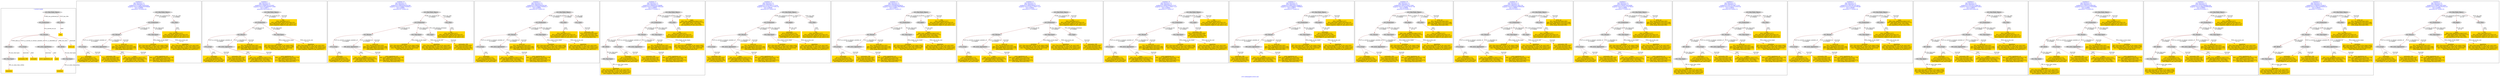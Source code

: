 digraph n0 {
fontcolor="blue"
remincross="true"
label="s18-s-indianapolis-artists.xml"
subgraph cluster_0 {
label="1-correct model"
n2[style="filled",color="white",fillcolor="lightgray",label="E12_Production1"];
n3[style="filled",color="white",fillcolor="lightgray",label="E21_Person1"];
n4[style="filled",color="white",fillcolor="lightgray",label="E69_Death1"];
n5[style="filled",color="white",fillcolor="lightgray",label="E74_Group1"];
n6[style="filled",color="white",fillcolor="lightgray",label="E82_Actor_Appellation1"];
n7[style="filled",color="white",fillcolor="lightgray",label="E67_Birth1"];
n8[shape="plaintext",style="filled",fillcolor="gold",label="artist_uri"];
n9[style="filled",color="white",fillcolor="lightgray",label="E22_Man-Made_Object1"];
n10[style="filled",color="white",fillcolor="lightgray",label="E35_Title1"];
n11[shape="plaintext",style="filled",fillcolor="gold",label="title"];
n12[style="filled",color="white",fillcolor="lightgray",label="E52_Time-Span1"];
n13[shape="plaintext",style="filled",fillcolor="gold",label="birthDate"];
n14[style="filled",color="white",fillcolor="lightgray",label="E52_Time-Span2"];
n15[shape="plaintext",style="filled",fillcolor="gold",label="deathDate"];
n16[shape="plaintext",style="filled",fillcolor="gold",label="nationality_URI"];
n17[shape="plaintext",style="filled",fillcolor="gold",label="nationality"];
n18[shape="plaintext",style="filled",fillcolor="gold",label="artist_appellation_uri"];
n19[shape="plaintext",style="filled",fillcolor="gold",label="name"];
}
subgraph cluster_1 {
label="candidate 0\nlink coherence:1.0\nnode coherence:1.0\nconfidence:0.5733987326020544\nmapping score:0.5869662442006848\ncost:13.99966\n-precision:0.79-recall:0.65"
n21[style="filled",color="white",fillcolor="lightgray",label="E12_Production1"];
n22[style="filled",color="white",fillcolor="lightgray",label="E21_Person1"];
n23[style="filled",color="white",fillcolor="lightgray",label="E52_Time-Span2"];
n24[style="filled",color="white",fillcolor="lightgray",label="E74_Group1"];
n25[style="filled",color="white",fillcolor="lightgray",label="E82_Actor_Appellation1"];
n26[style="filled",color="white",fillcolor="lightgray",label="E22_Man-Made_Object1"];
n27[style="filled",color="white",fillcolor="lightgray",label="E35_Title1"];
n28[shape="plaintext",style="filled",fillcolor="gold",label="nationality\n[E74_Group,label,0.572]\n[E74_Group,classLink,0.326]\n[E8_Acquisition,P3_has_note,0.054]\n[E30_Right,P3_has_note,0.048]"];
n29[shape="plaintext",style="filled",fillcolor="gold",label="name\n[E82_Actor_Appellation,label,0.547]\n[E22_Man-Made_Object,classLink,0.272]\n[E30_Right,P3_has_note,0.094]\n[E8_Acquisition,P3_has_note,0.087]"];
n30[shape="plaintext",style="filled",fillcolor="gold",label="title\n[E35_Title,label,0.427]\n[E22_Man-Made_Object,classLink,0.32]\n[E73_Information_Object,P3_has_note,0.127]\n[E33_Linguistic_Object,P3_has_note,0.125]"];
n31[shape="plaintext",style="filled",fillcolor="gold",label="birthDate\n[E52_Time-Span,P82a_begin_of_the_begin,0.603]\n[E52_Time-Span,P82_at_some_time_within,0.298]\n[E52_Time-Span,P82b_end_of_the_end,0.059]\n[E52_Time-Span,label,0.04]"];
n32[shape="plaintext",style="filled",fillcolor="gold",label="artist_appellation_uri\n[E82_Actor_Appellation,classLink,0.778]\n[E21_Person,classLink,0.116]\n[E22_Man-Made_Object,classLink,0.074]\n[E38_Image,classLink,0.032]"];
n33[shape="plaintext",style="filled",fillcolor="gold",label="nationality_URI\n[E74_Group,classLink,0.695]\n[E55_Type,classLink,0.18]\n[E57_Material,classLink,0.084]\n[E74_Group,label,0.04]"];
n34[shape="plaintext",style="filled",fillcolor="gold",label="deathDate\n[E52_Time-Span,P82b_end_of_the_end,0.562]\n[E52_Time-Span,P82_at_some_time_within,0.317]\n[E52_Time-Span,P82a_begin_of_the_begin,0.084]\n[E33_Linguistic_Object,P3_has_note,0.037]"];
n35[shape="plaintext",style="filled",fillcolor="gold",label="artist_uri\n[E21_Person,classLink,0.402]\n[E82_Actor_Appellation,classLink,0.289]\n[E22_Man-Made_Object,classLink,0.218]\n[E38_Image,classLink,0.092]"];
}
subgraph cluster_2 {
label="candidate 1\nlink coherence:1.0\nnode coherence:1.0\nconfidence:0.5599979152141907\nmapping score:0.5824993050713969\ncost:12.99971\n-precision:0.69-recall:0.53"
n37[style="filled",color="white",fillcolor="lightgray",label="E12_Production1"];
n38[style="filled",color="white",fillcolor="lightgray",label="E21_Person1"];
n39[style="filled",color="white",fillcolor="lightgray",label="E52_Time-Span2"];
n40[style="filled",color="white",fillcolor="lightgray",label="E74_Group1"];
n41[style="filled",color="white",fillcolor="lightgray",label="E82_Actor_Appellation1"];
n42[style="filled",color="white",fillcolor="lightgray",label="E22_Man-Made_Object1"];
n43[shape="plaintext",style="filled",fillcolor="gold",label="nationality\n[E74_Group,label,0.572]\n[E74_Group,classLink,0.326]\n[E8_Acquisition,P3_has_note,0.054]\n[E30_Right,P3_has_note,0.048]"];
n44[shape="plaintext",style="filled",fillcolor="gold",label="title\n[E35_Title,label,0.427]\n[E22_Man-Made_Object,classLink,0.32]\n[E73_Information_Object,P3_has_note,0.127]\n[E33_Linguistic_Object,P3_has_note,0.125]"];
n45[shape="plaintext",style="filled",fillcolor="gold",label="name\n[E82_Actor_Appellation,label,0.547]\n[E22_Man-Made_Object,classLink,0.272]\n[E30_Right,P3_has_note,0.094]\n[E8_Acquisition,P3_has_note,0.087]"];
n46[shape="plaintext",style="filled",fillcolor="gold",label="birthDate\n[E52_Time-Span,P82a_begin_of_the_begin,0.603]\n[E52_Time-Span,P82_at_some_time_within,0.298]\n[E52_Time-Span,P82b_end_of_the_end,0.059]\n[E52_Time-Span,label,0.04]"];
n47[shape="plaintext",style="filled",fillcolor="gold",label="artist_appellation_uri\n[E82_Actor_Appellation,classLink,0.778]\n[E21_Person,classLink,0.116]\n[E22_Man-Made_Object,classLink,0.074]\n[E38_Image,classLink,0.032]"];
n48[shape="plaintext",style="filled",fillcolor="gold",label="nationality_URI\n[E74_Group,classLink,0.695]\n[E55_Type,classLink,0.18]\n[E57_Material,classLink,0.084]\n[E74_Group,label,0.04]"];
n49[shape="plaintext",style="filled",fillcolor="gold",label="deathDate\n[E52_Time-Span,P82b_end_of_the_end,0.562]\n[E52_Time-Span,P82_at_some_time_within,0.317]\n[E52_Time-Span,P82a_begin_of_the_begin,0.084]\n[E33_Linguistic_Object,P3_has_note,0.037]"];
n50[shape="plaintext",style="filled",fillcolor="gold",label="artist_uri\n[E21_Person,classLink,0.402]\n[E82_Actor_Appellation,classLink,0.289]\n[E22_Man-Made_Object,classLink,0.218]\n[E38_Image,classLink,0.092]"];
}
subgraph cluster_3 {
label="candidate 10\nlink coherence:1.0\nnode coherence:1.0\nconfidence:0.5090542003392348\nmapping score:0.5446847334464117\ncost:14.99961\n-precision:0.67-recall:0.59"
n52[style="filled",color="white",fillcolor="lightgray",label="E12_Production1"];
n53[style="filled",color="white",fillcolor="lightgray",label="E21_Person1"];
n54[style="filled",color="white",fillcolor="lightgray",label="E52_Time-Span2"];
n55[style="filled",color="white",fillcolor="lightgray",label="E55_Type1"];
n56[style="filled",color="white",fillcolor="lightgray",label="E74_Group1"];
n57[style="filled",color="white",fillcolor="lightgray",label="E82_Actor_Appellation1"];
n58[style="filled",color="white",fillcolor="lightgray",label="E22_Man-Made_Object1"];
n59[style="filled",color="white",fillcolor="lightgray",label="E35_Title1"];
n60[shape="plaintext",style="filled",fillcolor="gold",label="nationality\n[E74_Group,label,0.572]\n[E74_Group,classLink,0.326]\n[E8_Acquisition,P3_has_note,0.054]\n[E30_Right,P3_has_note,0.048]"];
n61[shape="plaintext",style="filled",fillcolor="gold",label="name\n[E82_Actor_Appellation,label,0.547]\n[E22_Man-Made_Object,classLink,0.272]\n[E30_Right,P3_has_note,0.094]\n[E8_Acquisition,P3_has_note,0.087]"];
n62[shape="plaintext",style="filled",fillcolor="gold",label="title\n[E35_Title,label,0.427]\n[E22_Man-Made_Object,classLink,0.32]\n[E73_Information_Object,P3_has_note,0.127]\n[E33_Linguistic_Object,P3_has_note,0.125]"];
n63[shape="plaintext",style="filled",fillcolor="gold",label="birthDate\n[E52_Time-Span,P82a_begin_of_the_begin,0.603]\n[E52_Time-Span,P82_at_some_time_within,0.298]\n[E52_Time-Span,P82b_end_of_the_end,0.059]\n[E52_Time-Span,label,0.04]"];
n64[shape="plaintext",style="filled",fillcolor="gold",label="nationality_URI\n[E74_Group,classLink,0.695]\n[E55_Type,classLink,0.18]\n[E57_Material,classLink,0.084]\n[E74_Group,label,0.04]"];
n65[shape="plaintext",style="filled",fillcolor="gold",label="artist_appellation_uri\n[E82_Actor_Appellation,classLink,0.778]\n[E21_Person,classLink,0.116]\n[E22_Man-Made_Object,classLink,0.074]\n[E38_Image,classLink,0.032]"];
n66[shape="plaintext",style="filled",fillcolor="gold",label="deathDate\n[E52_Time-Span,P82b_end_of_the_end,0.562]\n[E52_Time-Span,P82_at_some_time_within,0.317]\n[E52_Time-Span,P82a_begin_of_the_begin,0.084]\n[E33_Linguistic_Object,P3_has_note,0.037]"];
n67[shape="plaintext",style="filled",fillcolor="gold",label="artist_uri\n[E21_Person,classLink,0.402]\n[E82_Actor_Appellation,classLink,0.289]\n[E22_Man-Made_Object,classLink,0.218]\n[E38_Image,classLink,0.092]"];
}
subgraph cluster_4 {
label="candidate 11\nlink coherence:1.0\nnode coherence:1.0\nconfidence:0.5090542003392348\nmapping score:0.5446847334464117\ncost:14.99964\n-precision:0.67-recall:0.59"
n69[style="filled",color="white",fillcolor="lightgray",label="E12_Production1"];
n70[style="filled",color="white",fillcolor="lightgray",label="E21_Person1"];
n71[style="filled",color="white",fillcolor="lightgray",label="E52_Time-Span2"];
n72[style="filled",color="white",fillcolor="lightgray",label="E74_Group1"];
n73[style="filled",color="white",fillcolor="lightgray",label="E82_Actor_Appellation1"];
n74[style="filled",color="white",fillcolor="lightgray",label="E22_Man-Made_Object1"];
n75[style="filled",color="white",fillcolor="lightgray",label="E35_Title1"];
n76[style="filled",color="white",fillcolor="lightgray",label="E55_Type2"];
n77[shape="plaintext",style="filled",fillcolor="gold",label="nationality\n[E74_Group,label,0.572]\n[E74_Group,classLink,0.326]\n[E8_Acquisition,P3_has_note,0.054]\n[E30_Right,P3_has_note,0.048]"];
n78[shape="plaintext",style="filled",fillcolor="gold",label="name\n[E82_Actor_Appellation,label,0.547]\n[E22_Man-Made_Object,classLink,0.272]\n[E30_Right,P3_has_note,0.094]\n[E8_Acquisition,P3_has_note,0.087]"];
n79[shape="plaintext",style="filled",fillcolor="gold",label="title\n[E35_Title,label,0.427]\n[E22_Man-Made_Object,classLink,0.32]\n[E73_Information_Object,P3_has_note,0.127]\n[E33_Linguistic_Object,P3_has_note,0.125]"];
n80[shape="plaintext",style="filled",fillcolor="gold",label="birthDate\n[E52_Time-Span,P82a_begin_of_the_begin,0.603]\n[E52_Time-Span,P82_at_some_time_within,0.298]\n[E52_Time-Span,P82b_end_of_the_end,0.059]\n[E52_Time-Span,label,0.04]"];
n81[shape="plaintext",style="filled",fillcolor="gold",label="artist_appellation_uri\n[E82_Actor_Appellation,classLink,0.778]\n[E21_Person,classLink,0.116]\n[E22_Man-Made_Object,classLink,0.074]\n[E38_Image,classLink,0.032]"];
n82[shape="plaintext",style="filled",fillcolor="gold",label="deathDate\n[E52_Time-Span,P82b_end_of_the_end,0.562]\n[E52_Time-Span,P82_at_some_time_within,0.317]\n[E52_Time-Span,P82a_begin_of_the_begin,0.084]\n[E33_Linguistic_Object,P3_has_note,0.037]"];
n83[shape="plaintext",style="filled",fillcolor="gold",label="nationality_URI\n[E74_Group,classLink,0.695]\n[E55_Type,classLink,0.18]\n[E57_Material,classLink,0.084]\n[E74_Group,label,0.04]"];
n84[shape="plaintext",style="filled",fillcolor="gold",label="artist_uri\n[E21_Person,classLink,0.402]\n[E82_Actor_Appellation,classLink,0.289]\n[E22_Man-Made_Object,classLink,0.218]\n[E38_Image,classLink,0.092]"];
}
subgraph cluster_5 {
label="candidate 12\nlink coherence:1.0\nnode coherence:1.0\nconfidence:0.5084497812506696\nmapping score:0.5236499270835565\ncost:15.99958\n-precision:0.75-recall:0.71"
n86[style="filled",color="white",fillcolor="lightgray",label="E12_Production1"];
n87[style="filled",color="white",fillcolor="lightgray",label="E21_Person1"];
n88[style="filled",color="white",fillcolor="lightgray",label="E52_Time-Span2"];
n89[style="filled",color="white",fillcolor="lightgray",label="E67_Birth1"];
n90[style="filled",color="white",fillcolor="lightgray",label="E74_Group1"];
n91[style="filled",color="white",fillcolor="lightgray",label="E82_Actor_Appellation1"];
n92[style="filled",color="white",fillcolor="lightgray",label="E22_Man-Made_Object1"];
n93[style="filled",color="white",fillcolor="lightgray",label="E35_Title1"];
n94[style="filled",color="white",fillcolor="lightgray",label="E52_Time-Span1"];
n95[shape="plaintext",style="filled",fillcolor="gold",label="name\n[E82_Actor_Appellation,label,0.547]\n[E22_Man-Made_Object,classLink,0.272]\n[E30_Right,P3_has_note,0.094]\n[E8_Acquisition,P3_has_note,0.087]"];
n96[shape="plaintext",style="filled",fillcolor="gold",label="nationality\n[E74_Group,label,0.572]\n[E74_Group,classLink,0.326]\n[E8_Acquisition,P3_has_note,0.054]\n[E30_Right,P3_has_note,0.048]"];
n97[shape="plaintext",style="filled",fillcolor="gold",label="title\n[E35_Title,label,0.427]\n[E22_Man-Made_Object,classLink,0.32]\n[E73_Information_Object,P3_has_note,0.127]\n[E33_Linguistic_Object,P3_has_note,0.125]"];
n98[shape="plaintext",style="filled",fillcolor="gold",label="birthDate\n[E52_Time-Span,P82a_begin_of_the_begin,0.603]\n[E52_Time-Span,P82_at_some_time_within,0.298]\n[E52_Time-Span,P82b_end_of_the_end,0.059]\n[E52_Time-Span,label,0.04]"];
n99[shape="plaintext",style="filled",fillcolor="gold",label="artist_appellation_uri\n[E82_Actor_Appellation,classLink,0.778]\n[E21_Person,classLink,0.116]\n[E22_Man-Made_Object,classLink,0.074]\n[E38_Image,classLink,0.032]"];
n100[shape="plaintext",style="filled",fillcolor="gold",label="deathDate\n[E52_Time-Span,P82b_end_of_the_end,0.562]\n[E52_Time-Span,P82_at_some_time_within,0.317]\n[E52_Time-Span,P82a_begin_of_the_begin,0.084]\n[E33_Linguistic_Object,P3_has_note,0.037]"];
n101[shape="plaintext",style="filled",fillcolor="gold",label="nationality_URI\n[E74_Group,classLink,0.695]\n[E55_Type,classLink,0.18]\n[E57_Material,classLink,0.084]\n[E74_Group,label,0.04]"];
n102[shape="plaintext",style="filled",fillcolor="gold",label="artist_uri\n[E21_Person,classLink,0.402]\n[E82_Actor_Appellation,classLink,0.289]\n[E22_Man-Made_Object,classLink,0.218]\n[E38_Image,classLink,0.092]"];
}
subgraph cluster_6 {
label="candidate 13\nlink coherence:1.0\nnode coherence:1.0\nconfidence:0.5078136511175104\nmapping score:0.5442712170391701\ncost:14.99966\n-precision:0.67-recall:0.59"
n104[style="filled",color="white",fillcolor="lightgray",label="E12_Production1"];
n105[style="filled",color="white",fillcolor="lightgray",label="E21_Person1"];
n106[style="filled",color="white",fillcolor="lightgray",label="E52_Time-Span2"];
n107[style="filled",color="white",fillcolor="lightgray",label="E74_Group1"];
n108[style="filled",color="white",fillcolor="lightgray",label="E82_Actor_Appellation1"];
n109[style="filled",color="white",fillcolor="lightgray",label="E22_Man-Made_Object1"];
n110[style="filled",color="white",fillcolor="lightgray",label="E30_Right1"];
n111[style="filled",color="white",fillcolor="lightgray",label="E35_Title1"];
n112[shape="plaintext",style="filled",fillcolor="gold",label="name\n[E82_Actor_Appellation,label,0.547]\n[E22_Man-Made_Object,classLink,0.272]\n[E30_Right,P3_has_note,0.094]\n[E8_Acquisition,P3_has_note,0.087]"];
n113[shape="plaintext",style="filled",fillcolor="gold",label="title\n[E35_Title,label,0.427]\n[E22_Man-Made_Object,classLink,0.32]\n[E73_Information_Object,P3_has_note,0.127]\n[E33_Linguistic_Object,P3_has_note,0.125]"];
n114[shape="plaintext",style="filled",fillcolor="gold",label="birthDate\n[E52_Time-Span,P82a_begin_of_the_begin,0.603]\n[E52_Time-Span,P82_at_some_time_within,0.298]\n[E52_Time-Span,P82b_end_of_the_end,0.059]\n[E52_Time-Span,label,0.04]"];
n115[shape="plaintext",style="filled",fillcolor="gold",label="artist_appellation_uri\n[E82_Actor_Appellation,classLink,0.778]\n[E21_Person,classLink,0.116]\n[E22_Man-Made_Object,classLink,0.074]\n[E38_Image,classLink,0.032]"];
n116[shape="plaintext",style="filled",fillcolor="gold",label="nationality_URI\n[E74_Group,classLink,0.695]\n[E55_Type,classLink,0.18]\n[E57_Material,classLink,0.084]\n[E74_Group,label,0.04]"];
n117[shape="plaintext",style="filled",fillcolor="gold",label="deathDate\n[E52_Time-Span,P82b_end_of_the_end,0.562]\n[E52_Time-Span,P82_at_some_time_within,0.317]\n[E52_Time-Span,P82a_begin_of_the_begin,0.084]\n[E33_Linguistic_Object,P3_has_note,0.037]"];
n118[shape="plaintext",style="filled",fillcolor="gold",label="nationality\n[E74_Group,label,0.572]\n[E74_Group,classLink,0.326]\n[E8_Acquisition,P3_has_note,0.054]\n[E30_Right,P3_has_note,0.048]"];
n119[shape="plaintext",style="filled",fillcolor="gold",label="artist_uri\n[E21_Person,classLink,0.402]\n[E82_Actor_Appellation,classLink,0.289]\n[E22_Man-Made_Object,classLink,0.218]\n[E38_Image,classLink,0.092]"];
}
subgraph cluster_7 {
label="candidate 14\nlink coherence:1.0\nnode coherence:1.0\nconfidence:0.503408299286531\nmapping score:0.5428027664288436\ncost:13.99971\n-precision:0.57-recall:0.47"
n121[style="filled",color="white",fillcolor="lightgray",label="E12_Production1"];
n122[style="filled",color="white",fillcolor="lightgray",label="E21_Person1"];
n123[style="filled",color="white",fillcolor="lightgray",label="E52_Time-Span2"];
n124[style="filled",color="white",fillcolor="lightgray",label="E74_Group1"];
n125[style="filled",color="white",fillcolor="lightgray",label="E82_Actor_Appellation1"];
n126[style="filled",color="white",fillcolor="lightgray",label="E22_Man-Made_Object1"];
n127[style="filled",color="white",fillcolor="lightgray",label="E30_Right1"];
n128[shape="plaintext",style="filled",fillcolor="gold",label="nationality\n[E74_Group,label,0.572]\n[E74_Group,classLink,0.326]\n[E8_Acquisition,P3_has_note,0.054]\n[E30_Right,P3_has_note,0.048]"];
n129[shape="plaintext",style="filled",fillcolor="gold",label="title\n[E35_Title,label,0.427]\n[E22_Man-Made_Object,classLink,0.32]\n[E73_Information_Object,P3_has_note,0.127]\n[E33_Linguistic_Object,P3_has_note,0.125]"];
n130[shape="plaintext",style="filled",fillcolor="gold",label="birthDate\n[E52_Time-Span,P82a_begin_of_the_begin,0.603]\n[E52_Time-Span,P82_at_some_time_within,0.298]\n[E52_Time-Span,P82b_end_of_the_end,0.059]\n[E52_Time-Span,label,0.04]"];
n131[shape="plaintext",style="filled",fillcolor="gold",label="artist_appellation_uri\n[E82_Actor_Appellation,classLink,0.778]\n[E21_Person,classLink,0.116]\n[E22_Man-Made_Object,classLink,0.074]\n[E38_Image,classLink,0.032]"];
n132[shape="plaintext",style="filled",fillcolor="gold",label="nationality_URI\n[E74_Group,classLink,0.695]\n[E55_Type,classLink,0.18]\n[E57_Material,classLink,0.084]\n[E74_Group,label,0.04]"];
n133[shape="plaintext",style="filled",fillcolor="gold",label="deathDate\n[E52_Time-Span,P82b_end_of_the_end,0.562]\n[E52_Time-Span,P82_at_some_time_within,0.317]\n[E52_Time-Span,P82a_begin_of_the_begin,0.084]\n[E33_Linguistic_Object,P3_has_note,0.037]"];
n134[shape="plaintext",style="filled",fillcolor="gold",label="name\n[E82_Actor_Appellation,label,0.547]\n[E22_Man-Made_Object,classLink,0.272]\n[E30_Right,P3_has_note,0.094]\n[E8_Acquisition,P3_has_note,0.087]"];
n135[shape="plaintext",style="filled",fillcolor="gold",label="artist_uri\n[E21_Person,classLink,0.402]\n[E82_Actor_Appellation,classLink,0.289]\n[E22_Man-Made_Object,classLink,0.218]\n[E38_Image,classLink,0.092]"];
}
subgraph cluster_8 {
label="candidate 15\nlink coherence:1.0\nnode coherence:1.0\nconfidence:0.49565338295137107\nmapping score:0.5402177943171237\ncost:13.99966\n-precision:0.57-recall:0.47"
n137[style="filled",color="white",fillcolor="lightgray",label="E12_Production1"];
n138[style="filled",color="white",fillcolor="lightgray",label="E21_Person1"];
n139[style="filled",color="white",fillcolor="lightgray",label="E52_Time-Span2"];
n140[style="filled",color="white",fillcolor="lightgray",label="E55_Type1"];
n141[style="filled",color="white",fillcolor="lightgray",label="E74_Group1"];
n142[style="filled",color="white",fillcolor="lightgray",label="E82_Actor_Appellation1"];
n143[style="filled",color="white",fillcolor="lightgray",label="E22_Man-Made_Object1"];
n144[shape="plaintext",style="filled",fillcolor="gold",label="nationality\n[E74_Group,label,0.572]\n[E74_Group,classLink,0.326]\n[E8_Acquisition,P3_has_note,0.054]\n[E30_Right,P3_has_note,0.048]"];
n145[shape="plaintext",style="filled",fillcolor="gold",label="title\n[E35_Title,label,0.427]\n[E22_Man-Made_Object,classLink,0.32]\n[E73_Information_Object,P3_has_note,0.127]\n[E33_Linguistic_Object,P3_has_note,0.125]"];
n146[shape="plaintext",style="filled",fillcolor="gold",label="name\n[E82_Actor_Appellation,label,0.547]\n[E22_Man-Made_Object,classLink,0.272]\n[E30_Right,P3_has_note,0.094]\n[E8_Acquisition,P3_has_note,0.087]"];
n147[shape="plaintext",style="filled",fillcolor="gold",label="birthDate\n[E52_Time-Span,P82a_begin_of_the_begin,0.603]\n[E52_Time-Span,P82_at_some_time_within,0.298]\n[E52_Time-Span,P82b_end_of_the_end,0.059]\n[E52_Time-Span,label,0.04]"];
n148[shape="plaintext",style="filled",fillcolor="gold",label="nationality_URI\n[E74_Group,classLink,0.695]\n[E55_Type,classLink,0.18]\n[E57_Material,classLink,0.084]\n[E74_Group,label,0.04]"];
n149[shape="plaintext",style="filled",fillcolor="gold",label="artist_appellation_uri\n[E82_Actor_Appellation,classLink,0.778]\n[E21_Person,classLink,0.116]\n[E22_Man-Made_Object,classLink,0.074]\n[E38_Image,classLink,0.032]"];
n150[shape="plaintext",style="filled",fillcolor="gold",label="deathDate\n[E52_Time-Span,P82b_end_of_the_end,0.562]\n[E52_Time-Span,P82_at_some_time_within,0.317]\n[E52_Time-Span,P82a_begin_of_the_begin,0.084]\n[E33_Linguistic_Object,P3_has_note,0.037]"];
n151[shape="plaintext",style="filled",fillcolor="gold",label="artist_uri\n[E21_Person,classLink,0.402]\n[E82_Actor_Appellation,classLink,0.289]\n[E22_Man-Made_Object,classLink,0.218]\n[E38_Image,classLink,0.092]"];
}
subgraph cluster_9 {
label="candidate 16\nlink coherence:1.0\nnode coherence:1.0\nconfidence:0.49565338295137107\nmapping score:0.5402177943171237\ncost:13.99969\n-precision:0.57-recall:0.47"
n153[style="filled",color="white",fillcolor="lightgray",label="E12_Production1"];
n154[style="filled",color="white",fillcolor="lightgray",label="E21_Person1"];
n155[style="filled",color="white",fillcolor="lightgray",label="E52_Time-Span2"];
n156[style="filled",color="white",fillcolor="lightgray",label="E74_Group1"];
n157[style="filled",color="white",fillcolor="lightgray",label="E82_Actor_Appellation1"];
n158[style="filled",color="white",fillcolor="lightgray",label="E22_Man-Made_Object1"];
n159[style="filled",color="white",fillcolor="lightgray",label="E55_Type2"];
n160[shape="plaintext",style="filled",fillcolor="gold",label="nationality\n[E74_Group,label,0.572]\n[E74_Group,classLink,0.326]\n[E8_Acquisition,P3_has_note,0.054]\n[E30_Right,P3_has_note,0.048]"];
n161[shape="plaintext",style="filled",fillcolor="gold",label="title\n[E35_Title,label,0.427]\n[E22_Man-Made_Object,classLink,0.32]\n[E73_Information_Object,P3_has_note,0.127]\n[E33_Linguistic_Object,P3_has_note,0.125]"];
n162[shape="plaintext",style="filled",fillcolor="gold",label="name\n[E82_Actor_Appellation,label,0.547]\n[E22_Man-Made_Object,classLink,0.272]\n[E30_Right,P3_has_note,0.094]\n[E8_Acquisition,P3_has_note,0.087]"];
n163[shape="plaintext",style="filled",fillcolor="gold",label="birthDate\n[E52_Time-Span,P82a_begin_of_the_begin,0.603]\n[E52_Time-Span,P82_at_some_time_within,0.298]\n[E52_Time-Span,P82b_end_of_the_end,0.059]\n[E52_Time-Span,label,0.04]"];
n164[shape="plaintext",style="filled",fillcolor="gold",label="artist_appellation_uri\n[E82_Actor_Appellation,classLink,0.778]\n[E21_Person,classLink,0.116]\n[E22_Man-Made_Object,classLink,0.074]\n[E38_Image,classLink,0.032]"];
n165[shape="plaintext",style="filled",fillcolor="gold",label="deathDate\n[E52_Time-Span,P82b_end_of_the_end,0.562]\n[E52_Time-Span,P82_at_some_time_within,0.317]\n[E52_Time-Span,P82a_begin_of_the_begin,0.084]\n[E33_Linguistic_Object,P3_has_note,0.037]"];
n166[shape="plaintext",style="filled",fillcolor="gold",label="nationality_URI\n[E74_Group,classLink,0.695]\n[E55_Type,classLink,0.18]\n[E57_Material,classLink,0.084]\n[E74_Group,label,0.04]"];
n167[shape="plaintext",style="filled",fillcolor="gold",label="artist_uri\n[E21_Person,classLink,0.402]\n[E82_Actor_Appellation,classLink,0.289]\n[E22_Man-Made_Object,classLink,0.218]\n[E38_Image,classLink,0.092]"];
}
subgraph cluster_10 {
label="candidate 17\nlink coherence:1.0\nnode coherence:1.0\nconfidence:0.49441283372964673\nmapping score:0.5398042779098823\ncost:13.99971\n-precision:0.57-recall:0.47"
n169[style="filled",color="white",fillcolor="lightgray",label="E12_Production1"];
n170[style="filled",color="white",fillcolor="lightgray",label="E21_Person1"];
n171[style="filled",color="white",fillcolor="lightgray",label="E52_Time-Span2"];
n172[style="filled",color="white",fillcolor="lightgray",label="E74_Group1"];
n173[style="filled",color="white",fillcolor="lightgray",label="E82_Actor_Appellation1"];
n174[style="filled",color="white",fillcolor="lightgray",label="E22_Man-Made_Object1"];
n175[style="filled",color="white",fillcolor="lightgray",label="E30_Right1"];
n176[shape="plaintext",style="filled",fillcolor="gold",label="title\n[E35_Title,label,0.427]\n[E22_Man-Made_Object,classLink,0.32]\n[E73_Information_Object,P3_has_note,0.127]\n[E33_Linguistic_Object,P3_has_note,0.125]"];
n177[shape="plaintext",style="filled",fillcolor="gold",label="name\n[E82_Actor_Appellation,label,0.547]\n[E22_Man-Made_Object,classLink,0.272]\n[E30_Right,P3_has_note,0.094]\n[E8_Acquisition,P3_has_note,0.087]"];
n178[shape="plaintext",style="filled",fillcolor="gold",label="birthDate\n[E52_Time-Span,P82a_begin_of_the_begin,0.603]\n[E52_Time-Span,P82_at_some_time_within,0.298]\n[E52_Time-Span,P82b_end_of_the_end,0.059]\n[E52_Time-Span,label,0.04]"];
n179[shape="plaintext",style="filled",fillcolor="gold",label="artist_appellation_uri\n[E82_Actor_Appellation,classLink,0.778]\n[E21_Person,classLink,0.116]\n[E22_Man-Made_Object,classLink,0.074]\n[E38_Image,classLink,0.032]"];
n180[shape="plaintext",style="filled",fillcolor="gold",label="nationality_URI\n[E74_Group,classLink,0.695]\n[E55_Type,classLink,0.18]\n[E57_Material,classLink,0.084]\n[E74_Group,label,0.04]"];
n181[shape="plaintext",style="filled",fillcolor="gold",label="deathDate\n[E52_Time-Span,P82b_end_of_the_end,0.562]\n[E52_Time-Span,P82_at_some_time_within,0.317]\n[E52_Time-Span,P82a_begin_of_the_begin,0.084]\n[E33_Linguistic_Object,P3_has_note,0.037]"];
n182[shape="plaintext",style="filled",fillcolor="gold",label="nationality\n[E74_Group,label,0.572]\n[E74_Group,classLink,0.326]\n[E8_Acquisition,P3_has_note,0.054]\n[E30_Right,P3_has_note,0.048]"];
n183[shape="plaintext",style="filled",fillcolor="gold",label="artist_uri\n[E21_Person,classLink,0.402]\n[E82_Actor_Appellation,classLink,0.289]\n[E22_Man-Made_Object,classLink,0.218]\n[E38_Image,classLink,0.092]"];
}
subgraph cluster_11 {
label="candidate 18\nlink coherence:1.0\nnode coherence:1.0\nconfidence:0.4937075283173393\nmapping score:0.5395691761057798\ncost:14.99966\n-precision:0.6-recall:0.53"
n185[style="filled",color="white",fillcolor="lightgray",label="E12_Production1"];
n186[style="filled",color="white",fillcolor="lightgray",label="E21_Person1"];
n187[style="filled",color="white",fillcolor="lightgray",label="E52_Time-Span2"];
n188[style="filled",color="white",fillcolor="lightgray",label="E74_Group1"];
n189[style="filled",color="white",fillcolor="lightgray",label="E82_Actor_Appellation1"];
n190[style="filled",color="white",fillcolor="lightgray",label="E22_Man-Made_Object1"];
n191[style="filled",color="white",fillcolor="lightgray",label="E30_Right1"];
n192[style="filled",color="white",fillcolor="lightgray",label="E35_Title1"];
n193[shape="plaintext",style="filled",fillcolor="gold",label="nationality\n[E74_Group,label,0.572]\n[E74_Group,classLink,0.326]\n[E8_Acquisition,P3_has_note,0.054]\n[E30_Right,P3_has_note,0.048]"];
n194[shape="plaintext",style="filled",fillcolor="gold",label="artist_uri\n[E21_Person,classLink,0.402]\n[E82_Actor_Appellation,classLink,0.289]\n[E22_Man-Made_Object,classLink,0.218]\n[E38_Image,classLink,0.092]"];
n195[shape="plaintext",style="filled",fillcolor="gold",label="title\n[E35_Title,label,0.427]\n[E22_Man-Made_Object,classLink,0.32]\n[E73_Information_Object,P3_has_note,0.127]\n[E33_Linguistic_Object,P3_has_note,0.125]"];
n196[shape="plaintext",style="filled",fillcolor="gold",label="birthDate\n[E52_Time-Span,P82a_begin_of_the_begin,0.603]\n[E52_Time-Span,P82_at_some_time_within,0.298]\n[E52_Time-Span,P82b_end_of_the_end,0.059]\n[E52_Time-Span,label,0.04]"];
n197[shape="plaintext",style="filled",fillcolor="gold",label="artist_appellation_uri\n[E82_Actor_Appellation,classLink,0.778]\n[E21_Person,classLink,0.116]\n[E22_Man-Made_Object,classLink,0.074]\n[E38_Image,classLink,0.032]"];
n198[shape="plaintext",style="filled",fillcolor="gold",label="nationality_URI\n[E74_Group,classLink,0.695]\n[E55_Type,classLink,0.18]\n[E57_Material,classLink,0.084]\n[E74_Group,label,0.04]"];
n199[shape="plaintext",style="filled",fillcolor="gold",label="deathDate\n[E52_Time-Span,P82b_end_of_the_end,0.562]\n[E52_Time-Span,P82_at_some_time_within,0.317]\n[E52_Time-Span,P82a_begin_of_the_begin,0.084]\n[E33_Linguistic_Object,P3_has_note,0.037]"];
n200[shape="plaintext",style="filled",fillcolor="gold",label="name\n[E82_Actor_Appellation,label,0.547]\n[E22_Man-Made_Object,classLink,0.272]\n[E30_Right,P3_has_note,0.094]\n[E8_Acquisition,P3_has_note,0.087]"];
}
subgraph cluster_12 {
label="candidate 19\nlink coherence:1.0\nnode coherence:1.0\nconfidence:0.4859526119821792\nmapping score:0.5369842039940598\ncost:14.99961\n-precision:0.6-recall:0.53"
n202[style="filled",color="white",fillcolor="lightgray",label="E12_Production1"];
n203[style="filled",color="white",fillcolor="lightgray",label="E21_Person1"];
n204[style="filled",color="white",fillcolor="lightgray",label="E52_Time-Span2"];
n205[style="filled",color="white",fillcolor="lightgray",label="E55_Type1"];
n206[style="filled",color="white",fillcolor="lightgray",label="E74_Group1"];
n207[style="filled",color="white",fillcolor="lightgray",label="E82_Actor_Appellation1"];
n208[style="filled",color="white",fillcolor="lightgray",label="E22_Man-Made_Object1"];
n209[style="filled",color="white",fillcolor="lightgray",label="E35_Title1"];
n210[shape="plaintext",style="filled",fillcolor="gold",label="nationality\n[E74_Group,label,0.572]\n[E74_Group,classLink,0.326]\n[E8_Acquisition,P3_has_note,0.054]\n[E30_Right,P3_has_note,0.048]"];
n211[shape="plaintext",style="filled",fillcolor="gold",label="artist_uri\n[E21_Person,classLink,0.402]\n[E82_Actor_Appellation,classLink,0.289]\n[E22_Man-Made_Object,classLink,0.218]\n[E38_Image,classLink,0.092]"];
n212[shape="plaintext",style="filled",fillcolor="gold",label="name\n[E82_Actor_Appellation,label,0.547]\n[E22_Man-Made_Object,classLink,0.272]\n[E30_Right,P3_has_note,0.094]\n[E8_Acquisition,P3_has_note,0.087]"];
n213[shape="plaintext",style="filled",fillcolor="gold",label="title\n[E35_Title,label,0.427]\n[E22_Man-Made_Object,classLink,0.32]\n[E73_Information_Object,P3_has_note,0.127]\n[E33_Linguistic_Object,P3_has_note,0.125]"];
n214[shape="plaintext",style="filled",fillcolor="gold",label="birthDate\n[E52_Time-Span,P82a_begin_of_the_begin,0.603]\n[E52_Time-Span,P82_at_some_time_within,0.298]\n[E52_Time-Span,P82b_end_of_the_end,0.059]\n[E52_Time-Span,label,0.04]"];
n215[shape="plaintext",style="filled",fillcolor="gold",label="nationality_URI\n[E74_Group,classLink,0.695]\n[E55_Type,classLink,0.18]\n[E57_Material,classLink,0.084]\n[E74_Group,label,0.04]"];
n216[shape="plaintext",style="filled",fillcolor="gold",label="artist_appellation_uri\n[E82_Actor_Appellation,classLink,0.778]\n[E21_Person,classLink,0.116]\n[E22_Man-Made_Object,classLink,0.074]\n[E38_Image,classLink,0.032]"];
n217[shape="plaintext",style="filled",fillcolor="gold",label="deathDate\n[E52_Time-Span,P82b_end_of_the_end,0.562]\n[E52_Time-Span,P82_at_some_time_within,0.317]\n[E52_Time-Span,P82a_begin_of_the_begin,0.084]\n[E33_Linguistic_Object,P3_has_note,0.037]"];
}
subgraph cluster_13 {
label="candidate 2\nlink coherence:1.0\nnode coherence:1.0\nconfidence:0.550297144244999\nmapping score:0.579265714748333\ncost:13.99966\n-precision:0.71-recall:0.59"
n219[style="filled",color="white",fillcolor="lightgray",label="E12_Production1"];
n220[style="filled",color="white",fillcolor="lightgray",label="E21_Person1"];
n221[style="filled",color="white",fillcolor="lightgray",label="E52_Time-Span2"];
n222[style="filled",color="white",fillcolor="lightgray",label="E74_Group1"];
n223[style="filled",color="white",fillcolor="lightgray",label="E82_Actor_Appellation1"];
n224[style="filled",color="white",fillcolor="lightgray",label="E22_Man-Made_Object1"];
n225[style="filled",color="white",fillcolor="lightgray",label="E35_Title1"];
n226[shape="plaintext",style="filled",fillcolor="gold",label="nationality\n[E74_Group,label,0.572]\n[E74_Group,classLink,0.326]\n[E8_Acquisition,P3_has_note,0.054]\n[E30_Right,P3_has_note,0.048]"];
n227[shape="plaintext",style="filled",fillcolor="gold",label="artist_uri\n[E21_Person,classLink,0.402]\n[E82_Actor_Appellation,classLink,0.289]\n[E22_Man-Made_Object,classLink,0.218]\n[E38_Image,classLink,0.092]"];
n228[shape="plaintext",style="filled",fillcolor="gold",label="name\n[E82_Actor_Appellation,label,0.547]\n[E22_Man-Made_Object,classLink,0.272]\n[E30_Right,P3_has_note,0.094]\n[E8_Acquisition,P3_has_note,0.087]"];
n229[shape="plaintext",style="filled",fillcolor="gold",label="title\n[E35_Title,label,0.427]\n[E22_Man-Made_Object,classLink,0.32]\n[E73_Information_Object,P3_has_note,0.127]\n[E33_Linguistic_Object,P3_has_note,0.125]"];
n230[shape="plaintext",style="filled",fillcolor="gold",label="birthDate\n[E52_Time-Span,P82a_begin_of_the_begin,0.603]\n[E52_Time-Span,P82_at_some_time_within,0.298]\n[E52_Time-Span,P82b_end_of_the_end,0.059]\n[E52_Time-Span,label,0.04]"];
n231[shape="plaintext",style="filled",fillcolor="gold",label="artist_appellation_uri\n[E82_Actor_Appellation,classLink,0.778]\n[E21_Person,classLink,0.116]\n[E22_Man-Made_Object,classLink,0.074]\n[E38_Image,classLink,0.032]"];
n232[shape="plaintext",style="filled",fillcolor="gold",label="nationality_URI\n[E74_Group,classLink,0.695]\n[E55_Type,classLink,0.18]\n[E57_Material,classLink,0.084]\n[E74_Group,label,0.04]"];
n233[shape="plaintext",style="filled",fillcolor="gold",label="deathDate\n[E52_Time-Span,P82b_end_of_the_end,0.562]\n[E52_Time-Span,P82_at_some_time_within,0.317]\n[E52_Time-Span,P82a_begin_of_the_begin,0.084]\n[E33_Linguistic_Object,P3_has_note,0.037]"];
}
subgraph cluster_14 {
label="candidate 3\nlink coherence:1.0\nnode coherence:1.0\nconfidence:0.5427321398771229\nmapping score:0.5559107132923743\ncost:15.99958\n-precision:0.81-recall:0.76"
n235[style="filled",color="white",fillcolor="lightgray",label="E12_Production1"];
n236[style="filled",color="white",fillcolor="lightgray",label="E21_Person1"];
n237[style="filled",color="white",fillcolor="lightgray",label="E52_Time-Span2"];
n238[style="filled",color="white",fillcolor="lightgray",label="E67_Birth1"];
n239[style="filled",color="white",fillcolor="lightgray",label="E74_Group1"];
n240[style="filled",color="white",fillcolor="lightgray",label="E82_Actor_Appellation1"];
n241[style="filled",color="white",fillcolor="lightgray",label="E22_Man-Made_Object1"];
n242[style="filled",color="white",fillcolor="lightgray",label="E35_Title1"];
n243[style="filled",color="white",fillcolor="lightgray",label="E52_Time-Span1"];
n244[shape="plaintext",style="filled",fillcolor="gold",label="nationality\n[E74_Group,label,0.572]\n[E74_Group,classLink,0.326]\n[E8_Acquisition,P3_has_note,0.054]\n[E30_Right,P3_has_note,0.048]"];
n245[shape="plaintext",style="filled",fillcolor="gold",label="name\n[E82_Actor_Appellation,label,0.547]\n[E22_Man-Made_Object,classLink,0.272]\n[E30_Right,P3_has_note,0.094]\n[E8_Acquisition,P3_has_note,0.087]"];
n246[shape="plaintext",style="filled",fillcolor="gold",label="title\n[E35_Title,label,0.427]\n[E22_Man-Made_Object,classLink,0.32]\n[E73_Information_Object,P3_has_note,0.127]\n[E33_Linguistic_Object,P3_has_note,0.125]"];
n247[shape="plaintext",style="filled",fillcolor="gold",label="birthDate\n[E52_Time-Span,P82a_begin_of_the_begin,0.603]\n[E52_Time-Span,P82_at_some_time_within,0.298]\n[E52_Time-Span,P82b_end_of_the_end,0.059]\n[E52_Time-Span,label,0.04]"];
n248[shape="plaintext",style="filled",fillcolor="gold",label="artist_appellation_uri\n[E82_Actor_Appellation,classLink,0.778]\n[E21_Person,classLink,0.116]\n[E22_Man-Made_Object,classLink,0.074]\n[E38_Image,classLink,0.032]"];
n249[shape="plaintext",style="filled",fillcolor="gold",label="deathDate\n[E52_Time-Span,P82b_end_of_the_end,0.562]\n[E52_Time-Span,P82_at_some_time_within,0.317]\n[E52_Time-Span,P82a_begin_of_the_begin,0.084]\n[E33_Linguistic_Object,P3_has_note,0.037]"];
n250[shape="plaintext",style="filled",fillcolor="gold",label="nationality_URI\n[E74_Group,classLink,0.695]\n[E55_Type,classLink,0.18]\n[E57_Material,classLink,0.084]\n[E74_Group,label,0.04]"];
n251[shape="plaintext",style="filled",fillcolor="gold",label="artist_uri\n[E21_Person,classLink,0.402]\n[E82_Actor_Appellation,classLink,0.289]\n[E22_Man-Made_Object,classLink,0.218]\n[E38_Image,classLink,0.092]"];
}
subgraph cluster_15 {
label="candidate 4\nlink coherence:1.0\nnode coherence:1.0\nconfidence:0.5391163739756012\nmapping score:0.554705457991867\ncost:13.99966\n-precision:0.71-recall:0.59"
n253[style="filled",color="white",fillcolor="lightgray",label="E12_Production1"];
n254[style="filled",color="white",fillcolor="lightgray",label="E21_Person1"];
n255[style="filled",color="white",fillcolor="lightgray",label="E52_Time-Span2"];
n256[style="filled",color="white",fillcolor="lightgray",label="E74_Group1"];
n257[style="filled",color="white",fillcolor="lightgray",label="E82_Actor_Appellation1"];
n258[style="filled",color="white",fillcolor="lightgray",label="E22_Man-Made_Object1"];
n259[style="filled",color="white",fillcolor="lightgray",label="E35_Title1"];
n260[shape="plaintext",style="filled",fillcolor="gold",label="name\n[E82_Actor_Appellation,label,0.547]\n[E22_Man-Made_Object,classLink,0.272]\n[E30_Right,P3_has_note,0.094]\n[E8_Acquisition,P3_has_note,0.087]"];
n261[shape="plaintext",style="filled",fillcolor="gold",label="nationality\n[E74_Group,label,0.572]\n[E74_Group,classLink,0.326]\n[E8_Acquisition,P3_has_note,0.054]\n[E30_Right,P3_has_note,0.048]"];
n262[shape="plaintext",style="filled",fillcolor="gold",label="title\n[E35_Title,label,0.427]\n[E22_Man-Made_Object,classLink,0.32]\n[E73_Information_Object,P3_has_note,0.127]\n[E33_Linguistic_Object,P3_has_note,0.125]"];
n263[shape="plaintext",style="filled",fillcolor="gold",label="birthDate\n[E52_Time-Span,P82a_begin_of_the_begin,0.603]\n[E52_Time-Span,P82_at_some_time_within,0.298]\n[E52_Time-Span,P82b_end_of_the_end,0.059]\n[E52_Time-Span,label,0.04]"];
n264[shape="plaintext",style="filled",fillcolor="gold",label="artist_appellation_uri\n[E82_Actor_Appellation,classLink,0.778]\n[E21_Person,classLink,0.116]\n[E22_Man-Made_Object,classLink,0.074]\n[E38_Image,classLink,0.032]"];
n265[shape="plaintext",style="filled",fillcolor="gold",label="nationality_URI\n[E74_Group,classLink,0.695]\n[E55_Type,classLink,0.18]\n[E57_Material,classLink,0.084]\n[E74_Group,label,0.04]"];
n266[shape="plaintext",style="filled",fillcolor="gold",label="deathDate\n[E52_Time-Span,P82b_end_of_the_end,0.562]\n[E52_Time-Span,P82_at_some_time_within,0.317]\n[E52_Time-Span,P82a_begin_of_the_begin,0.084]\n[E33_Linguistic_Object,P3_has_note,0.037]"];
n267[shape="plaintext",style="filled",fillcolor="gold",label="artist_uri\n[E21_Person,classLink,0.402]\n[E82_Actor_Appellation,classLink,0.289]\n[E22_Man-Made_Object,classLink,0.218]\n[E38_Image,classLink,0.092]"];
}
subgraph cluster_16 {
label="candidate 5\nlink coherence:1.0\nnode coherence:1.0\nconfidence:0.5352287073680745\nmapping score:0.5534095691226915\ncost:15.99958\n-precision:0.88-recall:0.82"
n269[style="filled",color="white",fillcolor="lightgray",label="E12_Production1"];
n270[style="filled",color="white",fillcolor="lightgray",label="E21_Person1"];
n271[style="filled",color="white",fillcolor="lightgray",label="E52_Time-Span2"];
n272[style="filled",color="white",fillcolor="lightgray",label="E67_Birth1"];
n273[style="filled",color="white",fillcolor="lightgray",label="E74_Group1"];
n274[style="filled",color="white",fillcolor="lightgray",label="E82_Actor_Appellation1"];
n275[style="filled",color="white",fillcolor="lightgray",label="E22_Man-Made_Object1"];
n276[style="filled",color="white",fillcolor="lightgray",label="E35_Title1"];
n277[style="filled",color="white",fillcolor="lightgray",label="E52_Time-Span1"];
n278[shape="plaintext",style="filled",fillcolor="gold",label="nationality\n[E74_Group,label,0.572]\n[E74_Group,classLink,0.326]\n[E8_Acquisition,P3_has_note,0.054]\n[E30_Right,P3_has_note,0.048]"];
n279[shape="plaintext",style="filled",fillcolor="gold",label="name\n[E82_Actor_Appellation,label,0.547]\n[E22_Man-Made_Object,classLink,0.272]\n[E30_Right,P3_has_note,0.094]\n[E8_Acquisition,P3_has_note,0.087]"];
n280[shape="plaintext",style="filled",fillcolor="gold",label="title\n[E35_Title,label,0.427]\n[E22_Man-Made_Object,classLink,0.32]\n[E73_Information_Object,P3_has_note,0.127]\n[E33_Linguistic_Object,P3_has_note,0.125]"];
n281[shape="plaintext",style="filled",fillcolor="gold",label="artist_appellation_uri\n[E82_Actor_Appellation,classLink,0.778]\n[E21_Person,classLink,0.116]\n[E22_Man-Made_Object,classLink,0.074]\n[E38_Image,classLink,0.032]"];
n282[shape="plaintext",style="filled",fillcolor="gold",label="birthDate\n[E52_Time-Span,P82a_begin_of_the_begin,0.603]\n[E52_Time-Span,P82_at_some_time_within,0.298]\n[E52_Time-Span,P82b_end_of_the_end,0.059]\n[E52_Time-Span,label,0.04]"];
n283[shape="plaintext",style="filled",fillcolor="gold",label="nationality_URI\n[E74_Group,classLink,0.695]\n[E55_Type,classLink,0.18]\n[E57_Material,classLink,0.084]\n[E74_Group,label,0.04]"];
n284[shape="plaintext",style="filled",fillcolor="gold",label="deathDate\n[E52_Time-Span,P82b_end_of_the_end,0.562]\n[E52_Time-Span,P82_at_some_time_within,0.317]\n[E52_Time-Span,P82a_begin_of_the_begin,0.084]\n[E33_Linguistic_Object,P3_has_note,0.037]"];
n285[shape="plaintext",style="filled",fillcolor="gold",label="artist_uri\n[E21_Person,classLink,0.402]\n[E82_Actor_Appellation,classLink,0.289]\n[E22_Man-Made_Object,classLink,0.218]\n[E38_Image,classLink,0.092]"];
}
subgraph cluster_17 {
label="candidate 6\nlink coherence:1.0\nnode coherence:1.0\nconfidence:0.5293313224892592\nmapping score:0.5514437741630864\ncost:14.99963\n-precision:0.73-recall:0.65"
n287[style="filled",color="white",fillcolor="lightgray",label="E12_Production1"];
n288[style="filled",color="white",fillcolor="lightgray",label="E21_Person1"];
n289[style="filled",color="white",fillcolor="lightgray",label="E52_Time-Span2"];
n290[style="filled",color="white",fillcolor="lightgray",label="E67_Birth1"];
n291[style="filled",color="white",fillcolor="lightgray",label="E74_Group1"];
n292[style="filled",color="white",fillcolor="lightgray",label="E82_Actor_Appellation1"];
n293[style="filled",color="white",fillcolor="lightgray",label="E22_Man-Made_Object1"];
n294[style="filled",color="white",fillcolor="lightgray",label="E52_Time-Span1"];
n295[shape="plaintext",style="filled",fillcolor="gold",label="nationality\n[E74_Group,label,0.572]\n[E74_Group,classLink,0.326]\n[E8_Acquisition,P3_has_note,0.054]\n[E30_Right,P3_has_note,0.048]"];
n296[shape="plaintext",style="filled",fillcolor="gold",label="title\n[E35_Title,label,0.427]\n[E22_Man-Made_Object,classLink,0.32]\n[E73_Information_Object,P3_has_note,0.127]\n[E33_Linguistic_Object,P3_has_note,0.125]"];
n297[shape="plaintext",style="filled",fillcolor="gold",label="name\n[E82_Actor_Appellation,label,0.547]\n[E22_Man-Made_Object,classLink,0.272]\n[E30_Right,P3_has_note,0.094]\n[E8_Acquisition,P3_has_note,0.087]"];
n298[shape="plaintext",style="filled",fillcolor="gold",label="birthDate\n[E52_Time-Span,P82a_begin_of_the_begin,0.603]\n[E52_Time-Span,P82_at_some_time_within,0.298]\n[E52_Time-Span,P82b_end_of_the_end,0.059]\n[E52_Time-Span,label,0.04]"];
n299[shape="plaintext",style="filled",fillcolor="gold",label="artist_appellation_uri\n[E82_Actor_Appellation,classLink,0.778]\n[E21_Person,classLink,0.116]\n[E22_Man-Made_Object,classLink,0.074]\n[E38_Image,classLink,0.032]"];
n300[shape="plaintext",style="filled",fillcolor="gold",label="deathDate\n[E52_Time-Span,P82b_end_of_the_end,0.562]\n[E52_Time-Span,P82_at_some_time_within,0.317]\n[E52_Time-Span,P82a_begin_of_the_begin,0.084]\n[E33_Linguistic_Object,P3_has_note,0.037]"];
n301[shape="plaintext",style="filled",fillcolor="gold",label="nationality_URI\n[E74_Group,classLink,0.695]\n[E55_Type,classLink,0.18]\n[E57_Material,classLink,0.084]\n[E74_Group,label,0.04]"];
n302[shape="plaintext",style="filled",fillcolor="gold",label="artist_uri\n[E21_Person,classLink,0.402]\n[E82_Actor_Appellation,classLink,0.289]\n[E22_Man-Made_Object,classLink,0.218]\n[E38_Image,classLink,0.092]"];
}
subgraph cluster_18 {
label="candidate 7\nlink coherence:1.0\nnode coherence:1.0\nconfidence:0.5218278899802108\nmapping score:0.5489426299934036\ncost:14.99963\n-precision:0.8-recall:0.71"
n304[style="filled",color="white",fillcolor="lightgray",label="E12_Production1"];
n305[style="filled",color="white",fillcolor="lightgray",label="E21_Person1"];
n306[style="filled",color="white",fillcolor="lightgray",label="E52_Time-Span2"];
n307[style="filled",color="white",fillcolor="lightgray",label="E67_Birth1"];
n308[style="filled",color="white",fillcolor="lightgray",label="E74_Group1"];
n309[style="filled",color="white",fillcolor="lightgray",label="E82_Actor_Appellation1"];
n310[style="filled",color="white",fillcolor="lightgray",label="E22_Man-Made_Object1"];
n311[style="filled",color="white",fillcolor="lightgray",label="E52_Time-Span1"];
n312[shape="plaintext",style="filled",fillcolor="gold",label="nationality\n[E74_Group,label,0.572]\n[E74_Group,classLink,0.326]\n[E8_Acquisition,P3_has_note,0.054]\n[E30_Right,P3_has_note,0.048]"];
n313[shape="plaintext",style="filled",fillcolor="gold",label="title\n[E35_Title,label,0.427]\n[E22_Man-Made_Object,classLink,0.32]\n[E73_Information_Object,P3_has_note,0.127]\n[E33_Linguistic_Object,P3_has_note,0.125]"];
n314[shape="plaintext",style="filled",fillcolor="gold",label="name\n[E82_Actor_Appellation,label,0.547]\n[E22_Man-Made_Object,classLink,0.272]\n[E30_Right,P3_has_note,0.094]\n[E8_Acquisition,P3_has_note,0.087]"];
n315[shape="plaintext",style="filled",fillcolor="gold",label="artist_appellation_uri\n[E82_Actor_Appellation,classLink,0.778]\n[E21_Person,classLink,0.116]\n[E22_Man-Made_Object,classLink,0.074]\n[E38_Image,classLink,0.032]"];
n316[shape="plaintext",style="filled",fillcolor="gold",label="birthDate\n[E52_Time-Span,P82a_begin_of_the_begin,0.603]\n[E52_Time-Span,P82_at_some_time_within,0.298]\n[E52_Time-Span,P82b_end_of_the_end,0.059]\n[E52_Time-Span,label,0.04]"];
n317[shape="plaintext",style="filled",fillcolor="gold",label="nationality_URI\n[E74_Group,classLink,0.695]\n[E55_Type,classLink,0.18]\n[E57_Material,classLink,0.084]\n[E74_Group,label,0.04]"];
n318[shape="plaintext",style="filled",fillcolor="gold",label="deathDate\n[E52_Time-Span,P82b_end_of_the_end,0.562]\n[E52_Time-Span,P82_at_some_time_within,0.317]\n[E52_Time-Span,P82a_begin_of_the_begin,0.084]\n[E33_Linguistic_Object,P3_has_note,0.037]"];
n319[shape="plaintext",style="filled",fillcolor="gold",label="artist_uri\n[E21_Person,classLink,0.402]\n[E82_Actor_Appellation,classLink,0.289]\n[E22_Man-Made_Object,classLink,0.218]\n[E38_Image,classLink,0.092]"];
}
subgraph cluster_19 {
label="candidate 8\nlink coherence:1.0\nnode coherence:1.0\nconfidence:0.5196305515200673\nmapping score:0.5482101838400224\ncost:15.99958\n-precision:0.75-recall:0.71"
n321[style="filled",color="white",fillcolor="lightgray",label="E12_Production1"];
n322[style="filled",color="white",fillcolor="lightgray",label="E21_Person1"];
n323[style="filled",color="white",fillcolor="lightgray",label="E52_Time-Span2"];
n324[style="filled",color="white",fillcolor="lightgray",label="E67_Birth1"];
n325[style="filled",color="white",fillcolor="lightgray",label="E74_Group1"];
n326[style="filled",color="white",fillcolor="lightgray",label="E82_Actor_Appellation1"];
n327[style="filled",color="white",fillcolor="lightgray",label="E22_Man-Made_Object1"];
n328[style="filled",color="white",fillcolor="lightgray",label="E35_Title1"];
n329[style="filled",color="white",fillcolor="lightgray",label="E52_Time-Span1"];
n330[shape="plaintext",style="filled",fillcolor="gold",label="nationality\n[E74_Group,label,0.572]\n[E74_Group,classLink,0.326]\n[E8_Acquisition,P3_has_note,0.054]\n[E30_Right,P3_has_note,0.048]"];
n331[shape="plaintext",style="filled",fillcolor="gold",label="artist_uri\n[E21_Person,classLink,0.402]\n[E82_Actor_Appellation,classLink,0.289]\n[E22_Man-Made_Object,classLink,0.218]\n[E38_Image,classLink,0.092]"];
n332[shape="plaintext",style="filled",fillcolor="gold",label="name\n[E82_Actor_Appellation,label,0.547]\n[E22_Man-Made_Object,classLink,0.272]\n[E30_Right,P3_has_note,0.094]\n[E8_Acquisition,P3_has_note,0.087]"];
n333[shape="plaintext",style="filled",fillcolor="gold",label="title\n[E35_Title,label,0.427]\n[E22_Man-Made_Object,classLink,0.32]\n[E73_Information_Object,P3_has_note,0.127]\n[E33_Linguistic_Object,P3_has_note,0.125]"];
n334[shape="plaintext",style="filled",fillcolor="gold",label="birthDate\n[E52_Time-Span,P82a_begin_of_the_begin,0.603]\n[E52_Time-Span,P82_at_some_time_within,0.298]\n[E52_Time-Span,P82b_end_of_the_end,0.059]\n[E52_Time-Span,label,0.04]"];
n335[shape="plaintext",style="filled",fillcolor="gold",label="artist_appellation_uri\n[E82_Actor_Appellation,classLink,0.778]\n[E21_Person,classLink,0.116]\n[E22_Man-Made_Object,classLink,0.074]\n[E38_Image,classLink,0.032]"];
n336[shape="plaintext",style="filled",fillcolor="gold",label="deathDate\n[E52_Time-Span,P82b_end_of_the_end,0.562]\n[E52_Time-Span,P82_at_some_time_within,0.317]\n[E52_Time-Span,P82a_begin_of_the_begin,0.084]\n[E33_Linguistic_Object,P3_has_note,0.037]"];
n337[shape="plaintext",style="filled",fillcolor="gold",label="nationality_URI\n[E74_Group,classLink,0.695]\n[E55_Type,classLink,0.18]\n[E57_Material,classLink,0.084]\n[E74_Group,label,0.04]"];
}
subgraph cluster_20 {
label="candidate 9\nlink coherence:1.0\nnode coherence:1.0\nconfidence:0.5168091166743947\nmapping score:0.5472697055581316\ncost:14.99966\n-precision:0.67-recall:0.59"
n339[style="filled",color="white",fillcolor="lightgray",label="E12_Production1"];
n340[style="filled",color="white",fillcolor="lightgray",label="E21_Person1"];
n341[style="filled",color="white",fillcolor="lightgray",label="E52_Time-Span2"];
n342[style="filled",color="white",fillcolor="lightgray",label="E74_Group1"];
n343[style="filled",color="white",fillcolor="lightgray",label="E82_Actor_Appellation1"];
n344[style="filled",color="white",fillcolor="lightgray",label="E22_Man-Made_Object1"];
n345[style="filled",color="white",fillcolor="lightgray",label="E30_Right1"];
n346[style="filled",color="white",fillcolor="lightgray",label="E35_Title1"];
n347[shape="plaintext",style="filled",fillcolor="gold",label="nationality\n[E74_Group,label,0.572]\n[E74_Group,classLink,0.326]\n[E8_Acquisition,P3_has_note,0.054]\n[E30_Right,P3_has_note,0.048]"];
n348[shape="plaintext",style="filled",fillcolor="gold",label="title\n[E35_Title,label,0.427]\n[E22_Man-Made_Object,classLink,0.32]\n[E73_Information_Object,P3_has_note,0.127]\n[E33_Linguistic_Object,P3_has_note,0.125]"];
n349[shape="plaintext",style="filled",fillcolor="gold",label="birthDate\n[E52_Time-Span,P82a_begin_of_the_begin,0.603]\n[E52_Time-Span,P82_at_some_time_within,0.298]\n[E52_Time-Span,P82b_end_of_the_end,0.059]\n[E52_Time-Span,label,0.04]"];
n350[shape="plaintext",style="filled",fillcolor="gold",label="artist_appellation_uri\n[E82_Actor_Appellation,classLink,0.778]\n[E21_Person,classLink,0.116]\n[E22_Man-Made_Object,classLink,0.074]\n[E38_Image,classLink,0.032]"];
n351[shape="plaintext",style="filled",fillcolor="gold",label="nationality_URI\n[E74_Group,classLink,0.695]\n[E55_Type,classLink,0.18]\n[E57_Material,classLink,0.084]\n[E74_Group,label,0.04]"];
n352[shape="plaintext",style="filled",fillcolor="gold",label="deathDate\n[E52_Time-Span,P82b_end_of_the_end,0.562]\n[E52_Time-Span,P82_at_some_time_within,0.317]\n[E52_Time-Span,P82a_begin_of_the_begin,0.084]\n[E33_Linguistic_Object,P3_has_note,0.037]"];
n353[shape="plaintext",style="filled",fillcolor="gold",label="name\n[E82_Actor_Appellation,label,0.547]\n[E22_Man-Made_Object,classLink,0.272]\n[E30_Right,P3_has_note,0.094]\n[E8_Acquisition,P3_has_note,0.087]"];
n354[shape="plaintext",style="filled",fillcolor="gold",label="artist_uri\n[E21_Person,classLink,0.402]\n[E82_Actor_Appellation,classLink,0.289]\n[E22_Man-Made_Object,classLink,0.218]\n[E38_Image,classLink,0.092]"];
}
n2 -> n3[color="brown",fontcolor="black",label="P14_carried_out_by"]
n3 -> n4[color="brown",fontcolor="black",label="P100i_died_in"]
n3 -> n5[color="brown",fontcolor="black",label="P107i_is_current_or_former_member_of"]
n3 -> n6[color="brown",fontcolor="black",label="P131_is_identified_by"]
n3 -> n7[color="brown",fontcolor="black",label="P98i_was_born"]
n3 -> n8[color="brown",fontcolor="black",label="classLink"]
n9 -> n10[color="brown",fontcolor="black",label="P102_has_title"]
n9 -> n2[color="brown",fontcolor="black",label="P108i_was_produced_by"]
n10 -> n11[color="brown",fontcolor="black",label="label"]
n12 -> n13[color="brown",fontcolor="black",label="P82_at_some_time_within"]
n14 -> n15[color="brown",fontcolor="black",label="P82_at_some_time_within"]
n7 -> n12[color="brown",fontcolor="black",label="P4_has_time-span"]
n4 -> n14[color="brown",fontcolor="black",label="P4_has_time-span"]
n5 -> n16[color="brown",fontcolor="black",label="classLink"]
n5 -> n17[color="brown",fontcolor="black",label="label"]
n6 -> n18[color="brown",fontcolor="black",label="classLink"]
n6 -> n19[color="brown",fontcolor="black",label="label"]
n21 -> n22[color="brown",fontcolor="black",label="P14_carried_out_by\nw=0.99993"]
n21 -> n23[color="brown",fontcolor="black",label="P4_has_time-span\nw=0.99995"]
n22 -> n24[color="brown",fontcolor="black",label="P107i_is_current_or_former_member_of\nw=0.99997"]
n22 -> n25[color="brown",fontcolor="black",label="P131_is_identified_by\nw=0.99993"]
n26 -> n21[color="brown",fontcolor="black",label="P108i_was_produced_by\nw=0.99993"]
n26 -> n27[color="brown",fontcolor="black",label="P102_has_title\nw=0.99995"]
n24 -> n28[color="brown",fontcolor="black",label="label\nw=1.0"]
n25 -> n29[color="brown",fontcolor="black",label="label\nw=1.0"]
n27 -> n30[color="brown",fontcolor="black",label="label\nw=1.0"]
n23 -> n31[color="brown",fontcolor="black",label="P82a_begin_of_the_begin\nw=1.0"]
n25 -> n32[color="brown",fontcolor="black",label="classLink\nw=1.0"]
n24 -> n33[color="brown",fontcolor="black",label="classLink\nw=1.0"]
n23 -> n34[color="brown",fontcolor="black",label="P82b_end_of_the_end\nw=1.0"]
n22 -> n35[color="brown",fontcolor="black",label="classLink\nw=1.0"]
n37 -> n38[color="brown",fontcolor="black",label="P14_carried_out_by\nw=0.99993"]
n37 -> n39[color="brown",fontcolor="black",label="P4_has_time-span\nw=0.99995"]
n38 -> n40[color="brown",fontcolor="black",label="P107i_is_current_or_former_member_of\nw=0.99997"]
n38 -> n41[color="brown",fontcolor="black",label="P131_is_identified_by\nw=0.99993"]
n42 -> n37[color="brown",fontcolor="black",label="P108i_was_produced_by\nw=0.99993"]
n40 -> n43[color="brown",fontcolor="black",label="label\nw=1.0"]
n42 -> n44[color="brown",fontcolor="black",label="classLink\nw=1.0"]
n41 -> n45[color="brown",fontcolor="black",label="label\nw=1.0"]
n39 -> n46[color="brown",fontcolor="black",label="P82a_begin_of_the_begin\nw=1.0"]
n41 -> n47[color="brown",fontcolor="black",label="classLink\nw=1.0"]
n40 -> n48[color="brown",fontcolor="black",label="classLink\nw=1.0"]
n39 -> n49[color="brown",fontcolor="black",label="P82b_end_of_the_end\nw=1.0"]
n38 -> n50[color="brown",fontcolor="black",label="classLink\nw=1.0"]
n52 -> n53[color="brown",fontcolor="black",label="P14_carried_out_by\nw=0.99993"]
n52 -> n54[color="brown",fontcolor="black",label="P4_has_time-span\nw=0.99995"]
n52 -> n55[color="brown",fontcolor="black",label="P32_used_general_technique\nw=0.99995"]
n53 -> n56[color="brown",fontcolor="black",label="P107i_is_current_or_former_member_of\nw=0.99997"]
n53 -> n57[color="brown",fontcolor="black",label="P131_is_identified_by\nw=0.99993"]
n58 -> n52[color="brown",fontcolor="black",label="P108i_was_produced_by\nw=0.99993"]
n58 -> n59[color="brown",fontcolor="black",label="P102_has_title\nw=0.99995"]
n56 -> n60[color="brown",fontcolor="black",label="label\nw=1.0"]
n57 -> n61[color="brown",fontcolor="black",label="label\nw=1.0"]
n59 -> n62[color="brown",fontcolor="black",label="label\nw=1.0"]
n54 -> n63[color="brown",fontcolor="black",label="P82a_begin_of_the_begin\nw=1.0"]
n55 -> n64[color="brown",fontcolor="black",label="classLink\nw=1.0"]
n57 -> n65[color="brown",fontcolor="black",label="classLink\nw=1.0"]
n54 -> n66[color="brown",fontcolor="black",label="P82b_end_of_the_end\nw=1.0"]
n53 -> n67[color="brown",fontcolor="black",label="classLink\nw=1.0"]
n69 -> n70[color="brown",fontcolor="black",label="P14_carried_out_by\nw=0.99993"]
n69 -> n71[color="brown",fontcolor="black",label="P4_has_time-span\nw=0.99995"]
n70 -> n72[color="brown",fontcolor="black",label="P107i_is_current_or_former_member_of\nw=0.99997"]
n70 -> n73[color="brown",fontcolor="black",label="P131_is_identified_by\nw=0.99993"]
n74 -> n69[color="brown",fontcolor="black",label="P108i_was_produced_by\nw=0.99993"]
n74 -> n75[color="brown",fontcolor="black",label="P102_has_title\nw=0.99995"]
n74 -> n76[color="brown",fontcolor="black",label="P2_has_type\nw=0.99998"]
n72 -> n77[color="brown",fontcolor="black",label="label\nw=1.0"]
n73 -> n78[color="brown",fontcolor="black",label="label\nw=1.0"]
n75 -> n79[color="brown",fontcolor="black",label="label\nw=1.0"]
n71 -> n80[color="brown",fontcolor="black",label="P82a_begin_of_the_begin\nw=1.0"]
n73 -> n81[color="brown",fontcolor="black",label="classLink\nw=1.0"]
n71 -> n82[color="brown",fontcolor="black",label="P82b_end_of_the_end\nw=1.0"]
n76 -> n83[color="brown",fontcolor="black",label="classLink\nw=1.0"]
n70 -> n84[color="brown",fontcolor="black",label="classLink\nw=1.0"]
n86 -> n87[color="brown",fontcolor="black",label="P14_carried_out_by\nw=0.99993"]
n86 -> n88[color="brown",fontcolor="black",label="P4_has_time-span\nw=0.99995"]
n87 -> n89[color="brown",fontcolor="black",label="P98i_was_born\nw=0.99995"]
n87 -> n90[color="brown",fontcolor="black",label="P107i_is_current_or_former_member_of\nw=0.99997"]
n87 -> n91[color="brown",fontcolor="black",label="P131_is_identified_by\nw=0.99993"]
n92 -> n86[color="brown",fontcolor="black",label="P108i_was_produced_by\nw=0.99993"]
n92 -> n93[color="brown",fontcolor="black",label="P102_has_title\nw=0.99995"]
n89 -> n94[color="brown",fontcolor="black",label="P4_has_time-span\nw=0.99997"]
n92 -> n95[color="brown",fontcolor="black",label="classLink\nw=1.0"]
n90 -> n96[color="brown",fontcolor="black",label="label\nw=1.0"]
n93 -> n97[color="brown",fontcolor="black",label="label\nw=1.0"]
n88 -> n98[color="brown",fontcolor="black",label="P82a_begin_of_the_begin\nw=1.0"]
n91 -> n99[color="brown",fontcolor="black",label="classLink\nw=1.0"]
n94 -> n100[color="brown",fontcolor="black",label="P82_at_some_time_within\nw=1.0"]
n90 -> n101[color="brown",fontcolor="black",label="classLink\nw=1.0"]
n87 -> n102[color="brown",fontcolor="black",label="classLink\nw=1.0"]
n104 -> n105[color="brown",fontcolor="black",label="P14_carried_out_by\nw=0.99993"]
n104 -> n106[color="brown",fontcolor="black",label="P4_has_time-span\nw=0.99995"]
n105 -> n107[color="brown",fontcolor="black",label="P107i_is_current_or_former_member_of\nw=0.99997"]
n105 -> n108[color="brown",fontcolor="black",label="P131_is_identified_by\nw=0.99993"]
n109 -> n104[color="brown",fontcolor="black",label="P108i_was_produced_by\nw=0.99993"]
n109 -> n110[color="brown",fontcolor="black",label="P104_is_subject_to\nw=1.0"]
n109 -> n111[color="brown",fontcolor="black",label="P102_has_title\nw=0.99995"]
n108 -> n112[color="brown",fontcolor="black",label="label\nw=1.0"]
n111 -> n113[color="brown",fontcolor="black",label="label\nw=1.0"]
n106 -> n114[color="brown",fontcolor="black",label="P82a_begin_of_the_begin\nw=1.0"]
n108 -> n115[color="brown",fontcolor="black",label="classLink\nw=1.0"]
n107 -> n116[color="brown",fontcolor="black",label="classLink\nw=1.0"]
n106 -> n117[color="brown",fontcolor="black",label="P82b_end_of_the_end\nw=1.0"]
n110 -> n118[color="brown",fontcolor="black",label="P3_has_note\nw=1.0"]
n105 -> n119[color="brown",fontcolor="black",label="classLink\nw=1.0"]
n121 -> n122[color="brown",fontcolor="black",label="P14_carried_out_by\nw=0.99993"]
n121 -> n123[color="brown",fontcolor="black",label="P4_has_time-span\nw=0.99995"]
n122 -> n124[color="brown",fontcolor="black",label="P107i_is_current_or_former_member_of\nw=0.99997"]
n122 -> n125[color="brown",fontcolor="black",label="P131_is_identified_by\nw=0.99993"]
n126 -> n121[color="brown",fontcolor="black",label="P108i_was_produced_by\nw=0.99993"]
n126 -> n127[color="brown",fontcolor="black",label="P104_is_subject_to\nw=1.0"]
n124 -> n128[color="brown",fontcolor="black",label="label\nw=1.0"]
n126 -> n129[color="brown",fontcolor="black",label="classLink\nw=1.0"]
n123 -> n130[color="brown",fontcolor="black",label="P82a_begin_of_the_begin\nw=1.0"]
n125 -> n131[color="brown",fontcolor="black",label="classLink\nw=1.0"]
n124 -> n132[color="brown",fontcolor="black",label="classLink\nw=1.0"]
n123 -> n133[color="brown",fontcolor="black",label="P82b_end_of_the_end\nw=1.0"]
n127 -> n134[color="brown",fontcolor="black",label="P3_has_note\nw=1.0"]
n122 -> n135[color="brown",fontcolor="black",label="classLink\nw=1.0"]
n137 -> n138[color="brown",fontcolor="black",label="P14_carried_out_by\nw=0.99993"]
n137 -> n139[color="brown",fontcolor="black",label="P4_has_time-span\nw=0.99995"]
n137 -> n140[color="brown",fontcolor="black",label="P32_used_general_technique\nw=0.99995"]
n138 -> n141[color="brown",fontcolor="black",label="P107i_is_current_or_former_member_of\nw=0.99997"]
n138 -> n142[color="brown",fontcolor="black",label="P131_is_identified_by\nw=0.99993"]
n143 -> n137[color="brown",fontcolor="black",label="P108i_was_produced_by\nw=0.99993"]
n141 -> n144[color="brown",fontcolor="black",label="label\nw=1.0"]
n143 -> n145[color="brown",fontcolor="black",label="classLink\nw=1.0"]
n142 -> n146[color="brown",fontcolor="black",label="label\nw=1.0"]
n139 -> n147[color="brown",fontcolor="black",label="P82a_begin_of_the_begin\nw=1.0"]
n140 -> n148[color="brown",fontcolor="black",label="classLink\nw=1.0"]
n142 -> n149[color="brown",fontcolor="black",label="classLink\nw=1.0"]
n139 -> n150[color="brown",fontcolor="black",label="P82b_end_of_the_end\nw=1.0"]
n138 -> n151[color="brown",fontcolor="black",label="classLink\nw=1.0"]
n153 -> n154[color="brown",fontcolor="black",label="P14_carried_out_by\nw=0.99993"]
n153 -> n155[color="brown",fontcolor="black",label="P4_has_time-span\nw=0.99995"]
n154 -> n156[color="brown",fontcolor="black",label="P107i_is_current_or_former_member_of\nw=0.99997"]
n154 -> n157[color="brown",fontcolor="black",label="P131_is_identified_by\nw=0.99993"]
n158 -> n153[color="brown",fontcolor="black",label="P108i_was_produced_by\nw=0.99993"]
n158 -> n159[color="brown",fontcolor="black",label="P2_has_type\nw=0.99998"]
n156 -> n160[color="brown",fontcolor="black",label="label\nw=1.0"]
n158 -> n161[color="brown",fontcolor="black",label="classLink\nw=1.0"]
n157 -> n162[color="brown",fontcolor="black",label="label\nw=1.0"]
n155 -> n163[color="brown",fontcolor="black",label="P82a_begin_of_the_begin\nw=1.0"]
n157 -> n164[color="brown",fontcolor="black",label="classLink\nw=1.0"]
n155 -> n165[color="brown",fontcolor="black",label="P82b_end_of_the_end\nw=1.0"]
n159 -> n166[color="brown",fontcolor="black",label="classLink\nw=1.0"]
n154 -> n167[color="brown",fontcolor="black",label="classLink\nw=1.0"]
n169 -> n170[color="brown",fontcolor="black",label="P14_carried_out_by\nw=0.99993"]
n169 -> n171[color="brown",fontcolor="black",label="P4_has_time-span\nw=0.99995"]
n170 -> n172[color="brown",fontcolor="black",label="P107i_is_current_or_former_member_of\nw=0.99997"]
n170 -> n173[color="brown",fontcolor="black",label="P131_is_identified_by\nw=0.99993"]
n174 -> n169[color="brown",fontcolor="black",label="P108i_was_produced_by\nw=0.99993"]
n174 -> n175[color="brown",fontcolor="black",label="P104_is_subject_to\nw=1.0"]
n174 -> n176[color="brown",fontcolor="black",label="classLink\nw=1.0"]
n173 -> n177[color="brown",fontcolor="black",label="label\nw=1.0"]
n171 -> n178[color="brown",fontcolor="black",label="P82a_begin_of_the_begin\nw=1.0"]
n173 -> n179[color="brown",fontcolor="black",label="classLink\nw=1.0"]
n172 -> n180[color="brown",fontcolor="black",label="classLink\nw=1.0"]
n171 -> n181[color="brown",fontcolor="black",label="P82b_end_of_the_end\nw=1.0"]
n175 -> n182[color="brown",fontcolor="black",label="P3_has_note\nw=1.0"]
n170 -> n183[color="brown",fontcolor="black",label="classLink\nw=1.0"]
n185 -> n186[color="brown",fontcolor="black",label="P14_carried_out_by\nw=0.99993"]
n185 -> n187[color="brown",fontcolor="black",label="P4_has_time-span\nw=0.99995"]
n186 -> n188[color="brown",fontcolor="black",label="P107i_is_current_or_former_member_of\nw=0.99997"]
n186 -> n189[color="brown",fontcolor="black",label="P131_is_identified_by\nw=0.99993"]
n190 -> n185[color="brown",fontcolor="black",label="P108i_was_produced_by\nw=0.99993"]
n190 -> n191[color="brown",fontcolor="black",label="P104_is_subject_to\nw=1.0"]
n190 -> n192[color="brown",fontcolor="black",label="P102_has_title\nw=0.99995"]
n188 -> n193[color="brown",fontcolor="black",label="label\nw=1.0"]
n190 -> n194[color="brown",fontcolor="black",label="classLink\nw=1.0"]
n192 -> n195[color="brown",fontcolor="black",label="label\nw=1.0"]
n187 -> n196[color="brown",fontcolor="black",label="P82a_begin_of_the_begin\nw=1.0"]
n189 -> n197[color="brown",fontcolor="black",label="classLink\nw=1.0"]
n188 -> n198[color="brown",fontcolor="black",label="classLink\nw=1.0"]
n187 -> n199[color="brown",fontcolor="black",label="P82b_end_of_the_end\nw=1.0"]
n191 -> n200[color="brown",fontcolor="black",label="P3_has_note\nw=1.0"]
n202 -> n203[color="brown",fontcolor="black",label="P14_carried_out_by\nw=0.99993"]
n202 -> n204[color="brown",fontcolor="black",label="P4_has_time-span\nw=0.99995"]
n202 -> n205[color="brown",fontcolor="black",label="P32_used_general_technique\nw=0.99995"]
n203 -> n206[color="brown",fontcolor="black",label="P107i_is_current_or_former_member_of\nw=0.99997"]
n203 -> n207[color="brown",fontcolor="black",label="P131_is_identified_by\nw=0.99993"]
n208 -> n202[color="brown",fontcolor="black",label="P108i_was_produced_by\nw=0.99993"]
n208 -> n209[color="brown",fontcolor="black",label="P102_has_title\nw=0.99995"]
n206 -> n210[color="brown",fontcolor="black",label="label\nw=1.0"]
n208 -> n211[color="brown",fontcolor="black",label="classLink\nw=1.0"]
n207 -> n212[color="brown",fontcolor="black",label="label\nw=1.0"]
n209 -> n213[color="brown",fontcolor="black",label="label\nw=1.0"]
n204 -> n214[color="brown",fontcolor="black",label="P82a_begin_of_the_begin\nw=1.0"]
n205 -> n215[color="brown",fontcolor="black",label="classLink\nw=1.0"]
n207 -> n216[color="brown",fontcolor="black",label="classLink\nw=1.0"]
n204 -> n217[color="brown",fontcolor="black",label="P82b_end_of_the_end\nw=1.0"]
n219 -> n220[color="brown",fontcolor="black",label="P14_carried_out_by\nw=0.99993"]
n219 -> n221[color="brown",fontcolor="black",label="P4_has_time-span\nw=0.99995"]
n220 -> n222[color="brown",fontcolor="black",label="P107i_is_current_or_former_member_of\nw=0.99997"]
n220 -> n223[color="brown",fontcolor="black",label="P131_is_identified_by\nw=0.99993"]
n224 -> n219[color="brown",fontcolor="black",label="P108i_was_produced_by\nw=0.99993"]
n224 -> n225[color="brown",fontcolor="black",label="P102_has_title\nw=0.99995"]
n222 -> n226[color="brown",fontcolor="black",label="label\nw=1.0"]
n224 -> n227[color="brown",fontcolor="black",label="classLink\nw=1.0"]
n223 -> n228[color="brown",fontcolor="black",label="label\nw=1.0"]
n225 -> n229[color="brown",fontcolor="black",label="label\nw=1.0"]
n221 -> n230[color="brown",fontcolor="black",label="P82a_begin_of_the_begin\nw=1.0"]
n223 -> n231[color="brown",fontcolor="black",label="classLink\nw=1.0"]
n222 -> n232[color="brown",fontcolor="black",label="classLink\nw=1.0"]
n221 -> n233[color="brown",fontcolor="black",label="P82b_end_of_the_end\nw=1.0"]
n235 -> n236[color="brown",fontcolor="black",label="P14_carried_out_by\nw=0.99993"]
n235 -> n237[color="brown",fontcolor="black",label="P4_has_time-span\nw=0.99995"]
n236 -> n238[color="brown",fontcolor="black",label="P98i_was_born\nw=0.99995"]
n236 -> n239[color="brown",fontcolor="black",label="P107i_is_current_or_former_member_of\nw=0.99997"]
n236 -> n240[color="brown",fontcolor="black",label="P131_is_identified_by\nw=0.99993"]
n241 -> n235[color="brown",fontcolor="black",label="P108i_was_produced_by\nw=0.99993"]
n241 -> n242[color="brown",fontcolor="black",label="P102_has_title\nw=0.99995"]
n238 -> n243[color="brown",fontcolor="black",label="P4_has_time-span\nw=0.99997"]
n239 -> n244[color="brown",fontcolor="black",label="label\nw=1.0"]
n240 -> n245[color="brown",fontcolor="black",label="label\nw=1.0"]
n242 -> n246[color="brown",fontcolor="black",label="label\nw=1.0"]
n237 -> n247[color="brown",fontcolor="black",label="P82a_begin_of_the_begin\nw=1.0"]
n240 -> n248[color="brown",fontcolor="black",label="classLink\nw=1.0"]
n243 -> n249[color="brown",fontcolor="black",label="P82_at_some_time_within\nw=1.0"]
n239 -> n250[color="brown",fontcolor="black",label="classLink\nw=1.0"]
n236 -> n251[color="brown",fontcolor="black",label="classLink\nw=1.0"]
n253 -> n254[color="brown",fontcolor="black",label="P14_carried_out_by\nw=0.99993"]
n253 -> n255[color="brown",fontcolor="black",label="P4_has_time-span\nw=0.99995"]
n254 -> n256[color="brown",fontcolor="black",label="P107i_is_current_or_former_member_of\nw=0.99997"]
n254 -> n257[color="brown",fontcolor="black",label="P131_is_identified_by\nw=0.99993"]
n258 -> n253[color="brown",fontcolor="black",label="P108i_was_produced_by\nw=0.99993"]
n258 -> n259[color="brown",fontcolor="black",label="P102_has_title\nw=0.99995"]
n258 -> n260[color="brown",fontcolor="black",label="classLink\nw=1.0"]
n256 -> n261[color="brown",fontcolor="black",label="label\nw=1.0"]
n259 -> n262[color="brown",fontcolor="black",label="label\nw=1.0"]
n255 -> n263[color="brown",fontcolor="black",label="P82a_begin_of_the_begin\nw=1.0"]
n257 -> n264[color="brown",fontcolor="black",label="classLink\nw=1.0"]
n256 -> n265[color="brown",fontcolor="black",label="classLink\nw=1.0"]
n255 -> n266[color="brown",fontcolor="black",label="P82b_end_of_the_end\nw=1.0"]
n254 -> n267[color="brown",fontcolor="black",label="classLink\nw=1.0"]
n269 -> n270[color="brown",fontcolor="black",label="P14_carried_out_by\nw=0.99993"]
n269 -> n271[color="brown",fontcolor="black",label="P4_has_time-span\nw=0.99995"]
n270 -> n272[color="brown",fontcolor="black",label="P98i_was_born\nw=0.99995"]
n270 -> n273[color="brown",fontcolor="black",label="P107i_is_current_or_former_member_of\nw=0.99997"]
n270 -> n274[color="brown",fontcolor="black",label="P131_is_identified_by\nw=0.99993"]
n275 -> n269[color="brown",fontcolor="black",label="P108i_was_produced_by\nw=0.99993"]
n275 -> n276[color="brown",fontcolor="black",label="P102_has_title\nw=0.99995"]
n272 -> n277[color="brown",fontcolor="black",label="P4_has_time-span\nw=0.99997"]
n273 -> n278[color="brown",fontcolor="black",label="label\nw=1.0"]
n274 -> n279[color="brown",fontcolor="black",label="label\nw=1.0"]
n276 -> n280[color="brown",fontcolor="black",label="label\nw=1.0"]
n274 -> n281[color="brown",fontcolor="black",label="classLink\nw=1.0"]
n277 -> n282[color="brown",fontcolor="black",label="P82_at_some_time_within\nw=1.0"]
n273 -> n283[color="brown",fontcolor="black",label="classLink\nw=1.0"]
n271 -> n284[color="brown",fontcolor="black",label="P82b_end_of_the_end\nw=1.0"]
n270 -> n285[color="brown",fontcolor="black",label="classLink\nw=1.0"]
n287 -> n288[color="brown",fontcolor="black",label="P14_carried_out_by\nw=0.99993"]
n287 -> n289[color="brown",fontcolor="black",label="P4_has_time-span\nw=0.99995"]
n288 -> n290[color="brown",fontcolor="black",label="P98i_was_born\nw=0.99995"]
n288 -> n291[color="brown",fontcolor="black",label="P107i_is_current_or_former_member_of\nw=0.99997"]
n288 -> n292[color="brown",fontcolor="black",label="P131_is_identified_by\nw=0.99993"]
n293 -> n287[color="brown",fontcolor="black",label="P108i_was_produced_by\nw=0.99993"]
n290 -> n294[color="brown",fontcolor="black",label="P4_has_time-span\nw=0.99997"]
n291 -> n295[color="brown",fontcolor="black",label="label\nw=1.0"]
n293 -> n296[color="brown",fontcolor="black",label="classLink\nw=1.0"]
n292 -> n297[color="brown",fontcolor="black",label="label\nw=1.0"]
n289 -> n298[color="brown",fontcolor="black",label="P82a_begin_of_the_begin\nw=1.0"]
n292 -> n299[color="brown",fontcolor="black",label="classLink\nw=1.0"]
n294 -> n300[color="brown",fontcolor="black",label="P82_at_some_time_within\nw=1.0"]
n291 -> n301[color="brown",fontcolor="black",label="classLink\nw=1.0"]
n288 -> n302[color="brown",fontcolor="black",label="classLink\nw=1.0"]
n304 -> n305[color="brown",fontcolor="black",label="P14_carried_out_by\nw=0.99993"]
n304 -> n306[color="brown",fontcolor="black",label="P4_has_time-span\nw=0.99995"]
n305 -> n307[color="brown",fontcolor="black",label="P98i_was_born\nw=0.99995"]
n305 -> n308[color="brown",fontcolor="black",label="P107i_is_current_or_former_member_of\nw=0.99997"]
n305 -> n309[color="brown",fontcolor="black",label="P131_is_identified_by\nw=0.99993"]
n310 -> n304[color="brown",fontcolor="black",label="P108i_was_produced_by\nw=0.99993"]
n307 -> n311[color="brown",fontcolor="black",label="P4_has_time-span\nw=0.99997"]
n308 -> n312[color="brown",fontcolor="black",label="label\nw=1.0"]
n310 -> n313[color="brown",fontcolor="black",label="classLink\nw=1.0"]
n309 -> n314[color="brown",fontcolor="black",label="label\nw=1.0"]
n309 -> n315[color="brown",fontcolor="black",label="classLink\nw=1.0"]
n311 -> n316[color="brown",fontcolor="black",label="P82_at_some_time_within\nw=1.0"]
n308 -> n317[color="brown",fontcolor="black",label="classLink\nw=1.0"]
n306 -> n318[color="brown",fontcolor="black",label="P82b_end_of_the_end\nw=1.0"]
n305 -> n319[color="brown",fontcolor="black",label="classLink\nw=1.0"]
n321 -> n322[color="brown",fontcolor="black",label="P14_carried_out_by\nw=0.99993"]
n321 -> n323[color="brown",fontcolor="black",label="P4_has_time-span\nw=0.99995"]
n322 -> n324[color="brown",fontcolor="black",label="P98i_was_born\nw=0.99995"]
n322 -> n325[color="brown",fontcolor="black",label="P107i_is_current_or_former_member_of\nw=0.99997"]
n322 -> n326[color="brown",fontcolor="black",label="P131_is_identified_by\nw=0.99993"]
n327 -> n321[color="brown",fontcolor="black",label="P108i_was_produced_by\nw=0.99993"]
n327 -> n328[color="brown",fontcolor="black",label="P102_has_title\nw=0.99995"]
n324 -> n329[color="brown",fontcolor="black",label="P4_has_time-span\nw=0.99997"]
n325 -> n330[color="brown",fontcolor="black",label="label\nw=1.0"]
n327 -> n331[color="brown",fontcolor="black",label="classLink\nw=1.0"]
n326 -> n332[color="brown",fontcolor="black",label="label\nw=1.0"]
n328 -> n333[color="brown",fontcolor="black",label="label\nw=1.0"]
n323 -> n334[color="brown",fontcolor="black",label="P82a_begin_of_the_begin\nw=1.0"]
n326 -> n335[color="brown",fontcolor="black",label="classLink\nw=1.0"]
n329 -> n336[color="brown",fontcolor="black",label="P82_at_some_time_within\nw=1.0"]
n325 -> n337[color="brown",fontcolor="black",label="classLink\nw=1.0"]
n339 -> n340[color="brown",fontcolor="black",label="P14_carried_out_by\nw=0.99993"]
n339 -> n341[color="brown",fontcolor="black",label="P4_has_time-span\nw=0.99995"]
n340 -> n342[color="brown",fontcolor="black",label="P107i_is_current_or_former_member_of\nw=0.99997"]
n340 -> n343[color="brown",fontcolor="black",label="P131_is_identified_by\nw=0.99993"]
n344 -> n339[color="brown",fontcolor="black",label="P108i_was_produced_by\nw=0.99993"]
n344 -> n345[color="brown",fontcolor="black",label="P104_is_subject_to\nw=1.0"]
n344 -> n346[color="brown",fontcolor="black",label="P102_has_title\nw=0.99995"]
n342 -> n347[color="brown",fontcolor="black",label="label\nw=1.0"]
n346 -> n348[color="brown",fontcolor="black",label="label\nw=1.0"]
n341 -> n349[color="brown",fontcolor="black",label="P82a_begin_of_the_begin\nw=1.0"]
n343 -> n350[color="brown",fontcolor="black",label="classLink\nw=1.0"]
n342 -> n351[color="brown",fontcolor="black",label="classLink\nw=1.0"]
n341 -> n352[color="brown",fontcolor="black",label="P82b_end_of_the_end\nw=1.0"]
n345 -> n353[color="brown",fontcolor="black",label="P3_has_note\nw=1.0"]
n340 -> n354[color="brown",fontcolor="black",label="classLink\nw=1.0"]
}

